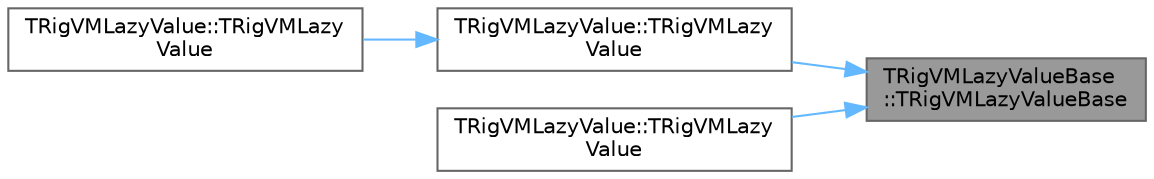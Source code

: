 digraph "TRigVMLazyValueBase::TRigVMLazyValueBase"
{
 // INTERACTIVE_SVG=YES
 // LATEX_PDF_SIZE
  bgcolor="transparent";
  edge [fontname=Helvetica,fontsize=10,labelfontname=Helvetica,labelfontsize=10];
  node [fontname=Helvetica,fontsize=10,shape=box,height=0.2,width=0.4];
  rankdir="RL";
  Node1 [id="Node000001",label="TRigVMLazyValueBase\l::TRigVMLazyValueBase",height=0.2,width=0.4,color="gray40", fillcolor="grey60", style="filled", fontcolor="black",tooltip=" "];
  Node1 -> Node2 [id="edge1_Node000001_Node000002",dir="back",color="steelblue1",style="solid",tooltip=" "];
  Node2 [id="Node000002",label="TRigVMLazyValue::TRigVMLazy\lValue",height=0.2,width=0.4,color="grey40", fillcolor="white", style="filled",URL="$d4/dde/structTRigVMLazyValue.html#ae0d221782aa1c51c88e0e8e2173d0000",tooltip=" "];
  Node2 -> Node3 [id="edge2_Node000002_Node000003",dir="back",color="steelblue1",style="solid",tooltip=" "];
  Node3 [id="Node000003",label="TRigVMLazyValue::TRigVMLazy\lValue",height=0.2,width=0.4,color="grey40", fillcolor="white", style="filled",URL="$d4/dde/structTRigVMLazyValue.html#a1046914760cba17b45546ff1c44a7add",tooltip=" "];
  Node1 -> Node4 [id="edge3_Node000001_Node000004",dir="back",color="steelblue1",style="solid",tooltip=" "];
  Node4 [id="Node000004",label="TRigVMLazyValue::TRigVMLazy\lValue",height=0.2,width=0.4,color="grey40", fillcolor="white", style="filled",URL="$d4/dde/structTRigVMLazyValue.html#a97d3c0c9e81f8e2f589d953d251cf3a1",tooltip=" "];
}
